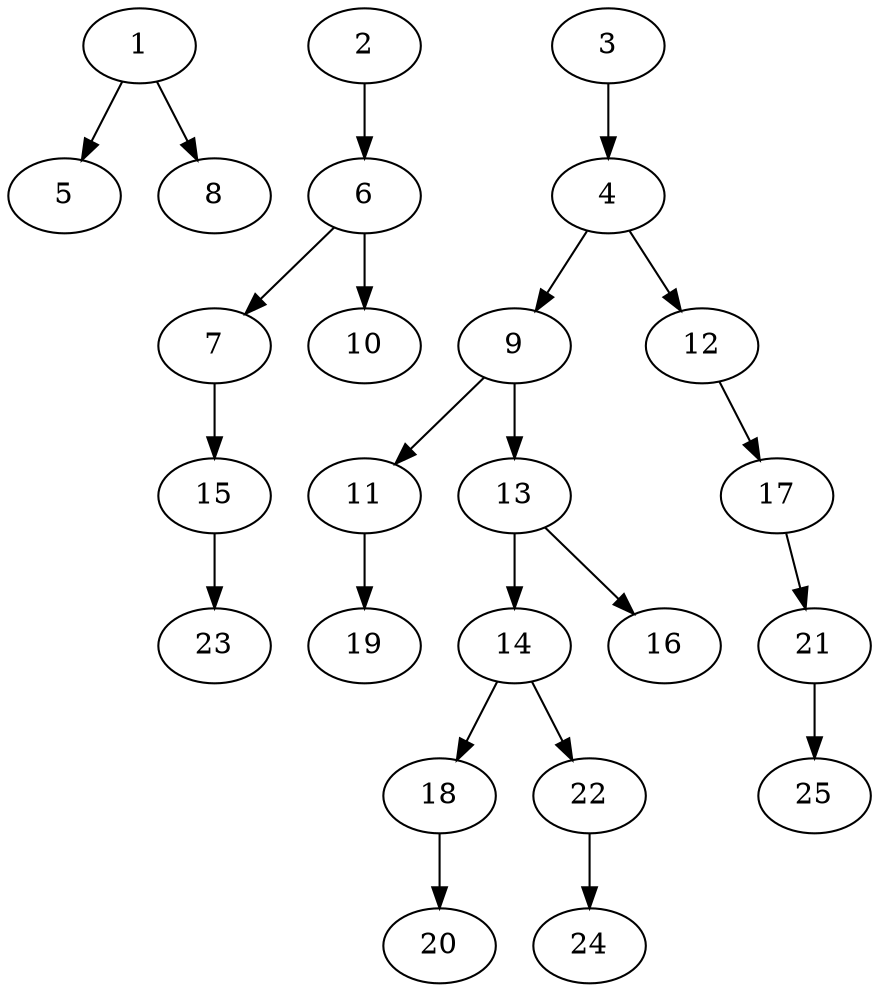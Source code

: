 // DAG automatically generated by daggen at Tue Jul 18 11:30:58 2017
// ./daggen --dot -n 25 --fat 0.5 --regular 0.8 --density 0.2 --jump 2 
digraph G {
  1 [size="22894706675", alpha="0.00"]
  1 -> 5 [size ="838860800"]
  1 -> 8 [size ="838860800"]
  2 [size="33494390146", alpha="0.04"]
  2 -> 6 [size ="33554432"]
  3 [size="27488384814", alpha="0.19"]
  3 -> 4 [size ="33554432"]
  4 [size="549755813888", alpha="0.15"]
  4 -> 9 [size ="536870912"]
  4 -> 12 [size ="536870912"]
  5 [size="2123063909", alpha="0.09"]
  6 [size="986095907", alpha="0.06"]
  6 -> 7 [size ="75497472"]
  6 -> 10 [size ="75497472"]
  7 [size="68719476736", alpha="0.11"]
  7 -> 15 [size ="134217728"]
  8 [size="134217728000", alpha="0.07"]
  9 [size="24049546458", alpha="0.17"]
  9 -> 11 [size ="679477248"]
  9 -> 13 [size ="679477248"]
  10 [size="28991029248", alpha="0.04"]
  11 [size="6801741641", alpha="0.05"]
  11 -> 19 [size ="301989888"]
  12 [size="11700422456", alpha="0.18"]
  12 -> 17 [size ="411041792"]
  13 [size="18631996805", alpha="0.14"]
  13 -> 14 [size ="301989888"]
  13 -> 16 [size ="301989888"]
  14 [size="44368728159", alpha="0.06"]
  14 -> 18 [size ="33554432"]
  14 -> 22 [size ="33554432"]
  15 [size="988451827820", alpha="0.05"]
  15 -> 23 [size ="679477248"]
  16 [size="5531939662", alpha="0.02"]
  17 [size="8589934592", alpha="0.05"]
  17 -> 21 [size ="33554432"]
  18 [size="8044725441", alpha="0.11"]
  18 -> 20 [size ="838860800"]
  19 [size="142335409380", alpha="0.19"]
  20 [size="38649819310", alpha="0.10"]
  21 [size="268558177264", alpha="0.16"]
  21 -> 25 [size ="536870912"]
  22 [size="36272759632", alpha="0.20"]
  22 -> 24 [size ="75497472"]
  23 [size="8589934592", alpha="0.08"]
  24 [size="368293445632", alpha="0.13"]
  25 [size="481533142740", alpha="0.15"]
}
